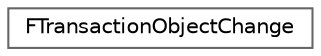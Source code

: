 digraph "Graphical Class Hierarchy"
{
 // INTERACTIVE_SVG=YES
 // LATEX_PDF_SIZE
  bgcolor="transparent";
  edge [fontname=Helvetica,fontsize=10,labelfontname=Helvetica,labelfontsize=10];
  node [fontname=Helvetica,fontsize=10,shape=box,height=0.2,width=0.4];
  rankdir="LR";
  Node0 [id="Node000000",label="FTransactionObjectChange",height=0.2,width=0.4,color="grey40", fillcolor="white", style="filled",URL="$d3/dbf/structFTransactionObjectChange.html",tooltip="Change information for an object that was transacted."];
}
